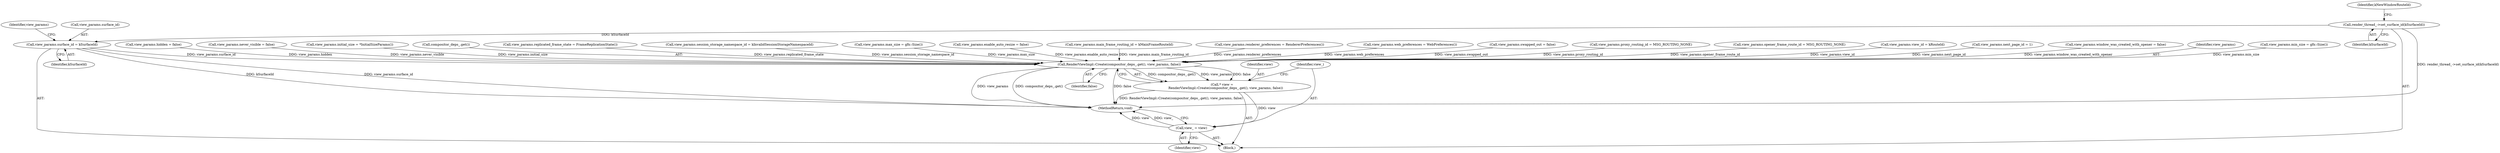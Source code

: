 digraph "0_Chrome_d926098e2e2be270c80a5ba25ab8a611b80b8556@API" {
"1000124" [label="(Call,render_thread_->set_surface_id(kSurfaceId))"];
"1000188" [label="(Call,view_params.surface_id = kSurfaceId)"];
"1000253" [label="(Call,RenderViewImpl::Create(compositor_deps_.get(), view_params, false))"];
"1000251" [label="(Call,* view =\n       RenderViewImpl::Create(compositor_deps_.get(), view_params, false))"];
"1000257" [label="(Call,view_ = view)"];
"1000208" [label="(Call,view_params.proxy_routing_id = MSG_ROUTING_NONE)"];
"1000251" [label="(Call,* view =\n       RenderViewImpl::Create(compositor_deps_.get(), view_params, false))"];
"1000158" [label="(Call,view_params.opener_frame_route_id = MSG_ROUTING_NONE)"];
"1000178" [label="(Call,view_params.view_id = kRouteId)"];
"1000223" [label="(Call,view_params.next_page_id = 1)"];
"1000163" [label="(Call,view_params.window_was_created_with_opener = false)"];
"1000252" [label="(Identifier,view)"];
"1000255" [label="(Identifier,view_params)"];
"1000189" [label="(Call,view_params.surface_id)"];
"1000124" [label="(Call,render_thread_->set_surface_id(kSurfaceId))"];
"1000239" [label="(Call,view_params.min_size = gfx::Size())"];
"1000213" [label="(Call,view_params.hidden = false)"];
"1000218" [label="(Call,view_params.never_visible = false)"];
"1000228" [label="(Call,view_params.initial_size = *InitialSizeParams())"];
"1000101" [label="(Block,)"];
"1000256" [label="(Identifier,false)"];
"1000257" [label="(Call,view_ = view)"];
"1000127" [label="(Identifier,kNewWindowRouteId)"];
"1000254" [label="(Call,compositor_deps_.get())"];
"1000203" [label="(Call,view_params.replicated_frame_state = FrameReplicationState())"];
"1000260" [label="(MethodReturn,void)"];
"1000193" [label="(Call,view_params.session_storage_namespace_id = kInvalidSessionStorageNamespaceId)"];
"1000188" [label="(Call,view_params.surface_id = kSurfaceId)"];
"1000253" [label="(Call,RenderViewImpl::Create(compositor_deps_.get(), view_params, false))"];
"1000244" [label="(Call,view_params.max_size = gfx::Size())"];
"1000192" [label="(Identifier,kSurfaceId)"];
"1000234" [label="(Call,view_params.enable_auto_resize = false)"];
"1000183" [label="(Call,view_params.main_frame_routing_id = kMainFrameRouteId)"];
"1000125" [label="(Identifier,kSurfaceId)"];
"1000195" [label="(Identifier,view_params)"];
"1000259" [label="(Identifier,view)"];
"1000168" [label="(Call,view_params.renderer_preferences = RendererPreferences())"];
"1000173" [label="(Call,view_params.web_preferences = WebPreferences())"];
"1000198" [label="(Call,view_params.swapped_out = false)"];
"1000258" [label="(Identifier,view_)"];
"1000124" -> "1000101"  [label="AST: "];
"1000124" -> "1000125"  [label="CFG: "];
"1000125" -> "1000124"  [label="AST: "];
"1000127" -> "1000124"  [label="CFG: "];
"1000124" -> "1000260"  [label="DDG: render_thread_->set_surface_id(kSurfaceId)"];
"1000124" -> "1000188"  [label="DDG: kSurfaceId"];
"1000188" -> "1000101"  [label="AST: "];
"1000188" -> "1000192"  [label="CFG: "];
"1000189" -> "1000188"  [label="AST: "];
"1000192" -> "1000188"  [label="AST: "];
"1000195" -> "1000188"  [label="CFG: "];
"1000188" -> "1000260"  [label="DDG: view_params.surface_id"];
"1000188" -> "1000260"  [label="DDG: kSurfaceId"];
"1000188" -> "1000253"  [label="DDG: view_params.surface_id"];
"1000253" -> "1000251"  [label="AST: "];
"1000253" -> "1000256"  [label="CFG: "];
"1000254" -> "1000253"  [label="AST: "];
"1000255" -> "1000253"  [label="AST: "];
"1000256" -> "1000253"  [label="AST: "];
"1000251" -> "1000253"  [label="CFG: "];
"1000253" -> "1000260"  [label="DDG: view_params"];
"1000253" -> "1000260"  [label="DDG: compositor_deps_.get()"];
"1000253" -> "1000260"  [label="DDG: false"];
"1000253" -> "1000251"  [label="DDG: compositor_deps_.get()"];
"1000253" -> "1000251"  [label="DDG: view_params"];
"1000253" -> "1000251"  [label="DDG: false"];
"1000158" -> "1000253"  [label="DDG: view_params.opener_frame_route_id"];
"1000163" -> "1000253"  [label="DDG: view_params.window_was_created_with_opener"];
"1000193" -> "1000253"  [label="DDG: view_params.session_storage_namespace_id"];
"1000208" -> "1000253"  [label="DDG: view_params.proxy_routing_id"];
"1000178" -> "1000253"  [label="DDG: view_params.view_id"];
"1000218" -> "1000253"  [label="DDG: view_params.never_visible"];
"1000183" -> "1000253"  [label="DDG: view_params.main_frame_routing_id"];
"1000228" -> "1000253"  [label="DDG: view_params.initial_size"];
"1000198" -> "1000253"  [label="DDG: view_params.swapped_out"];
"1000244" -> "1000253"  [label="DDG: view_params.max_size"];
"1000173" -> "1000253"  [label="DDG: view_params.web_preferences"];
"1000168" -> "1000253"  [label="DDG: view_params.renderer_preferences"];
"1000234" -> "1000253"  [label="DDG: view_params.enable_auto_resize"];
"1000239" -> "1000253"  [label="DDG: view_params.min_size"];
"1000213" -> "1000253"  [label="DDG: view_params.hidden"];
"1000223" -> "1000253"  [label="DDG: view_params.next_page_id"];
"1000203" -> "1000253"  [label="DDG: view_params.replicated_frame_state"];
"1000251" -> "1000101"  [label="AST: "];
"1000252" -> "1000251"  [label="AST: "];
"1000258" -> "1000251"  [label="CFG: "];
"1000251" -> "1000260"  [label="DDG: RenderViewImpl::Create(compositor_deps_.get(), view_params, false)"];
"1000251" -> "1000257"  [label="DDG: view"];
"1000257" -> "1000101"  [label="AST: "];
"1000257" -> "1000259"  [label="CFG: "];
"1000258" -> "1000257"  [label="AST: "];
"1000259" -> "1000257"  [label="AST: "];
"1000260" -> "1000257"  [label="CFG: "];
"1000257" -> "1000260"  [label="DDG: view"];
"1000257" -> "1000260"  [label="DDG: view_"];
}
